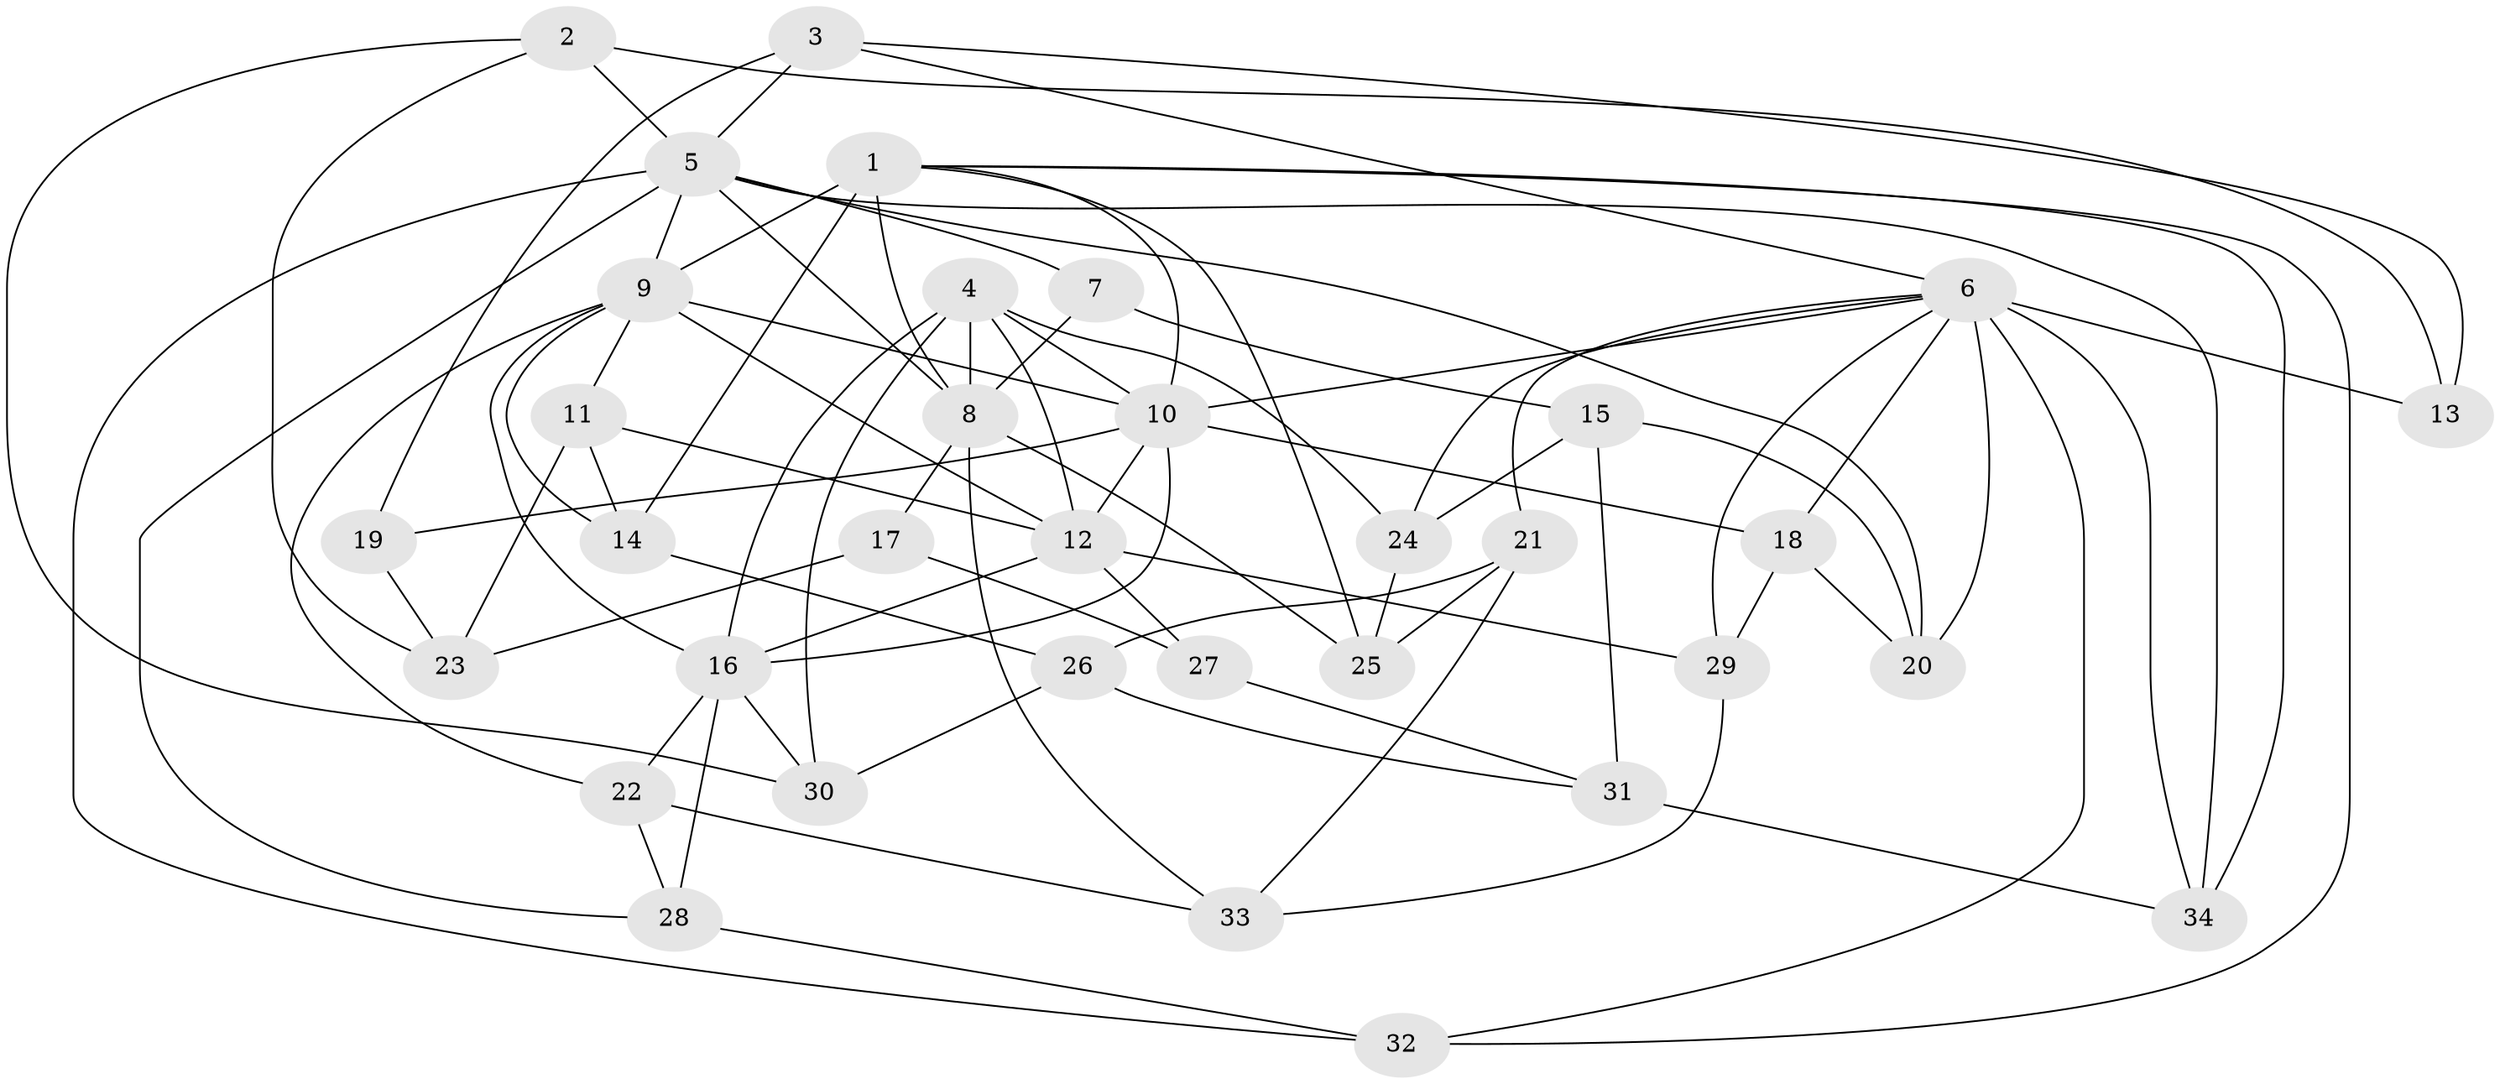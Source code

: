 // original degree distribution, {4: 1.0}
// Generated by graph-tools (version 1.1) at 2025/37/03/09/25 02:37:52]
// undirected, 34 vertices, 82 edges
graph export_dot {
graph [start="1"]
  node [color=gray90,style=filled];
  1;
  2;
  3;
  4;
  5;
  6;
  7;
  8;
  9;
  10;
  11;
  12;
  13;
  14;
  15;
  16;
  17;
  18;
  19;
  20;
  21;
  22;
  23;
  24;
  25;
  26;
  27;
  28;
  29;
  30;
  31;
  32;
  33;
  34;
  1 -- 8 [weight=4.0];
  1 -- 9 [weight=3.0];
  1 -- 10 [weight=1.0];
  1 -- 14 [weight=1.0];
  1 -- 25 [weight=1.0];
  1 -- 32 [weight=1.0];
  1 -- 34 [weight=1.0];
  2 -- 5 [weight=1.0];
  2 -- 13 [weight=1.0];
  2 -- 23 [weight=1.0];
  2 -- 30 [weight=1.0];
  3 -- 5 [weight=1.0];
  3 -- 6 [weight=1.0];
  3 -- 13 [weight=1.0];
  3 -- 19 [weight=1.0];
  4 -- 8 [weight=1.0];
  4 -- 10 [weight=1.0];
  4 -- 12 [weight=2.0];
  4 -- 16 [weight=2.0];
  4 -- 24 [weight=1.0];
  4 -- 30 [weight=1.0];
  5 -- 7 [weight=1.0];
  5 -- 8 [weight=1.0];
  5 -- 9 [weight=2.0];
  5 -- 20 [weight=1.0];
  5 -- 28 [weight=1.0];
  5 -- 32 [weight=1.0];
  5 -- 34 [weight=1.0];
  6 -- 10 [weight=2.0];
  6 -- 13 [weight=2.0];
  6 -- 18 [weight=1.0];
  6 -- 20 [weight=1.0];
  6 -- 21 [weight=1.0];
  6 -- 24 [weight=1.0];
  6 -- 29 [weight=1.0];
  6 -- 32 [weight=1.0];
  6 -- 34 [weight=1.0];
  7 -- 8 [weight=2.0];
  7 -- 15 [weight=1.0];
  8 -- 17 [weight=2.0];
  8 -- 25 [weight=1.0];
  8 -- 33 [weight=1.0];
  9 -- 10 [weight=2.0];
  9 -- 11 [weight=1.0];
  9 -- 12 [weight=1.0];
  9 -- 14 [weight=1.0];
  9 -- 16 [weight=1.0];
  9 -- 22 [weight=1.0];
  10 -- 12 [weight=1.0];
  10 -- 16 [weight=2.0];
  10 -- 18 [weight=1.0];
  10 -- 19 [weight=2.0];
  11 -- 12 [weight=1.0];
  11 -- 14 [weight=1.0];
  11 -- 23 [weight=1.0];
  12 -- 16 [weight=2.0];
  12 -- 27 [weight=2.0];
  12 -- 29 [weight=1.0];
  14 -- 26 [weight=1.0];
  15 -- 20 [weight=1.0];
  15 -- 24 [weight=1.0];
  15 -- 31 [weight=1.0];
  16 -- 22 [weight=1.0];
  16 -- 28 [weight=1.0];
  16 -- 30 [weight=1.0];
  17 -- 23 [weight=1.0];
  17 -- 27 [weight=1.0];
  18 -- 20 [weight=1.0];
  18 -- 29 [weight=1.0];
  19 -- 23 [weight=1.0];
  21 -- 25 [weight=1.0];
  21 -- 26 [weight=1.0];
  21 -- 33 [weight=1.0];
  22 -- 28 [weight=1.0];
  22 -- 33 [weight=1.0];
  24 -- 25 [weight=1.0];
  26 -- 30 [weight=1.0];
  26 -- 31 [weight=1.0];
  27 -- 31 [weight=1.0];
  28 -- 32 [weight=1.0];
  29 -- 33 [weight=1.0];
  31 -- 34 [weight=1.0];
}
